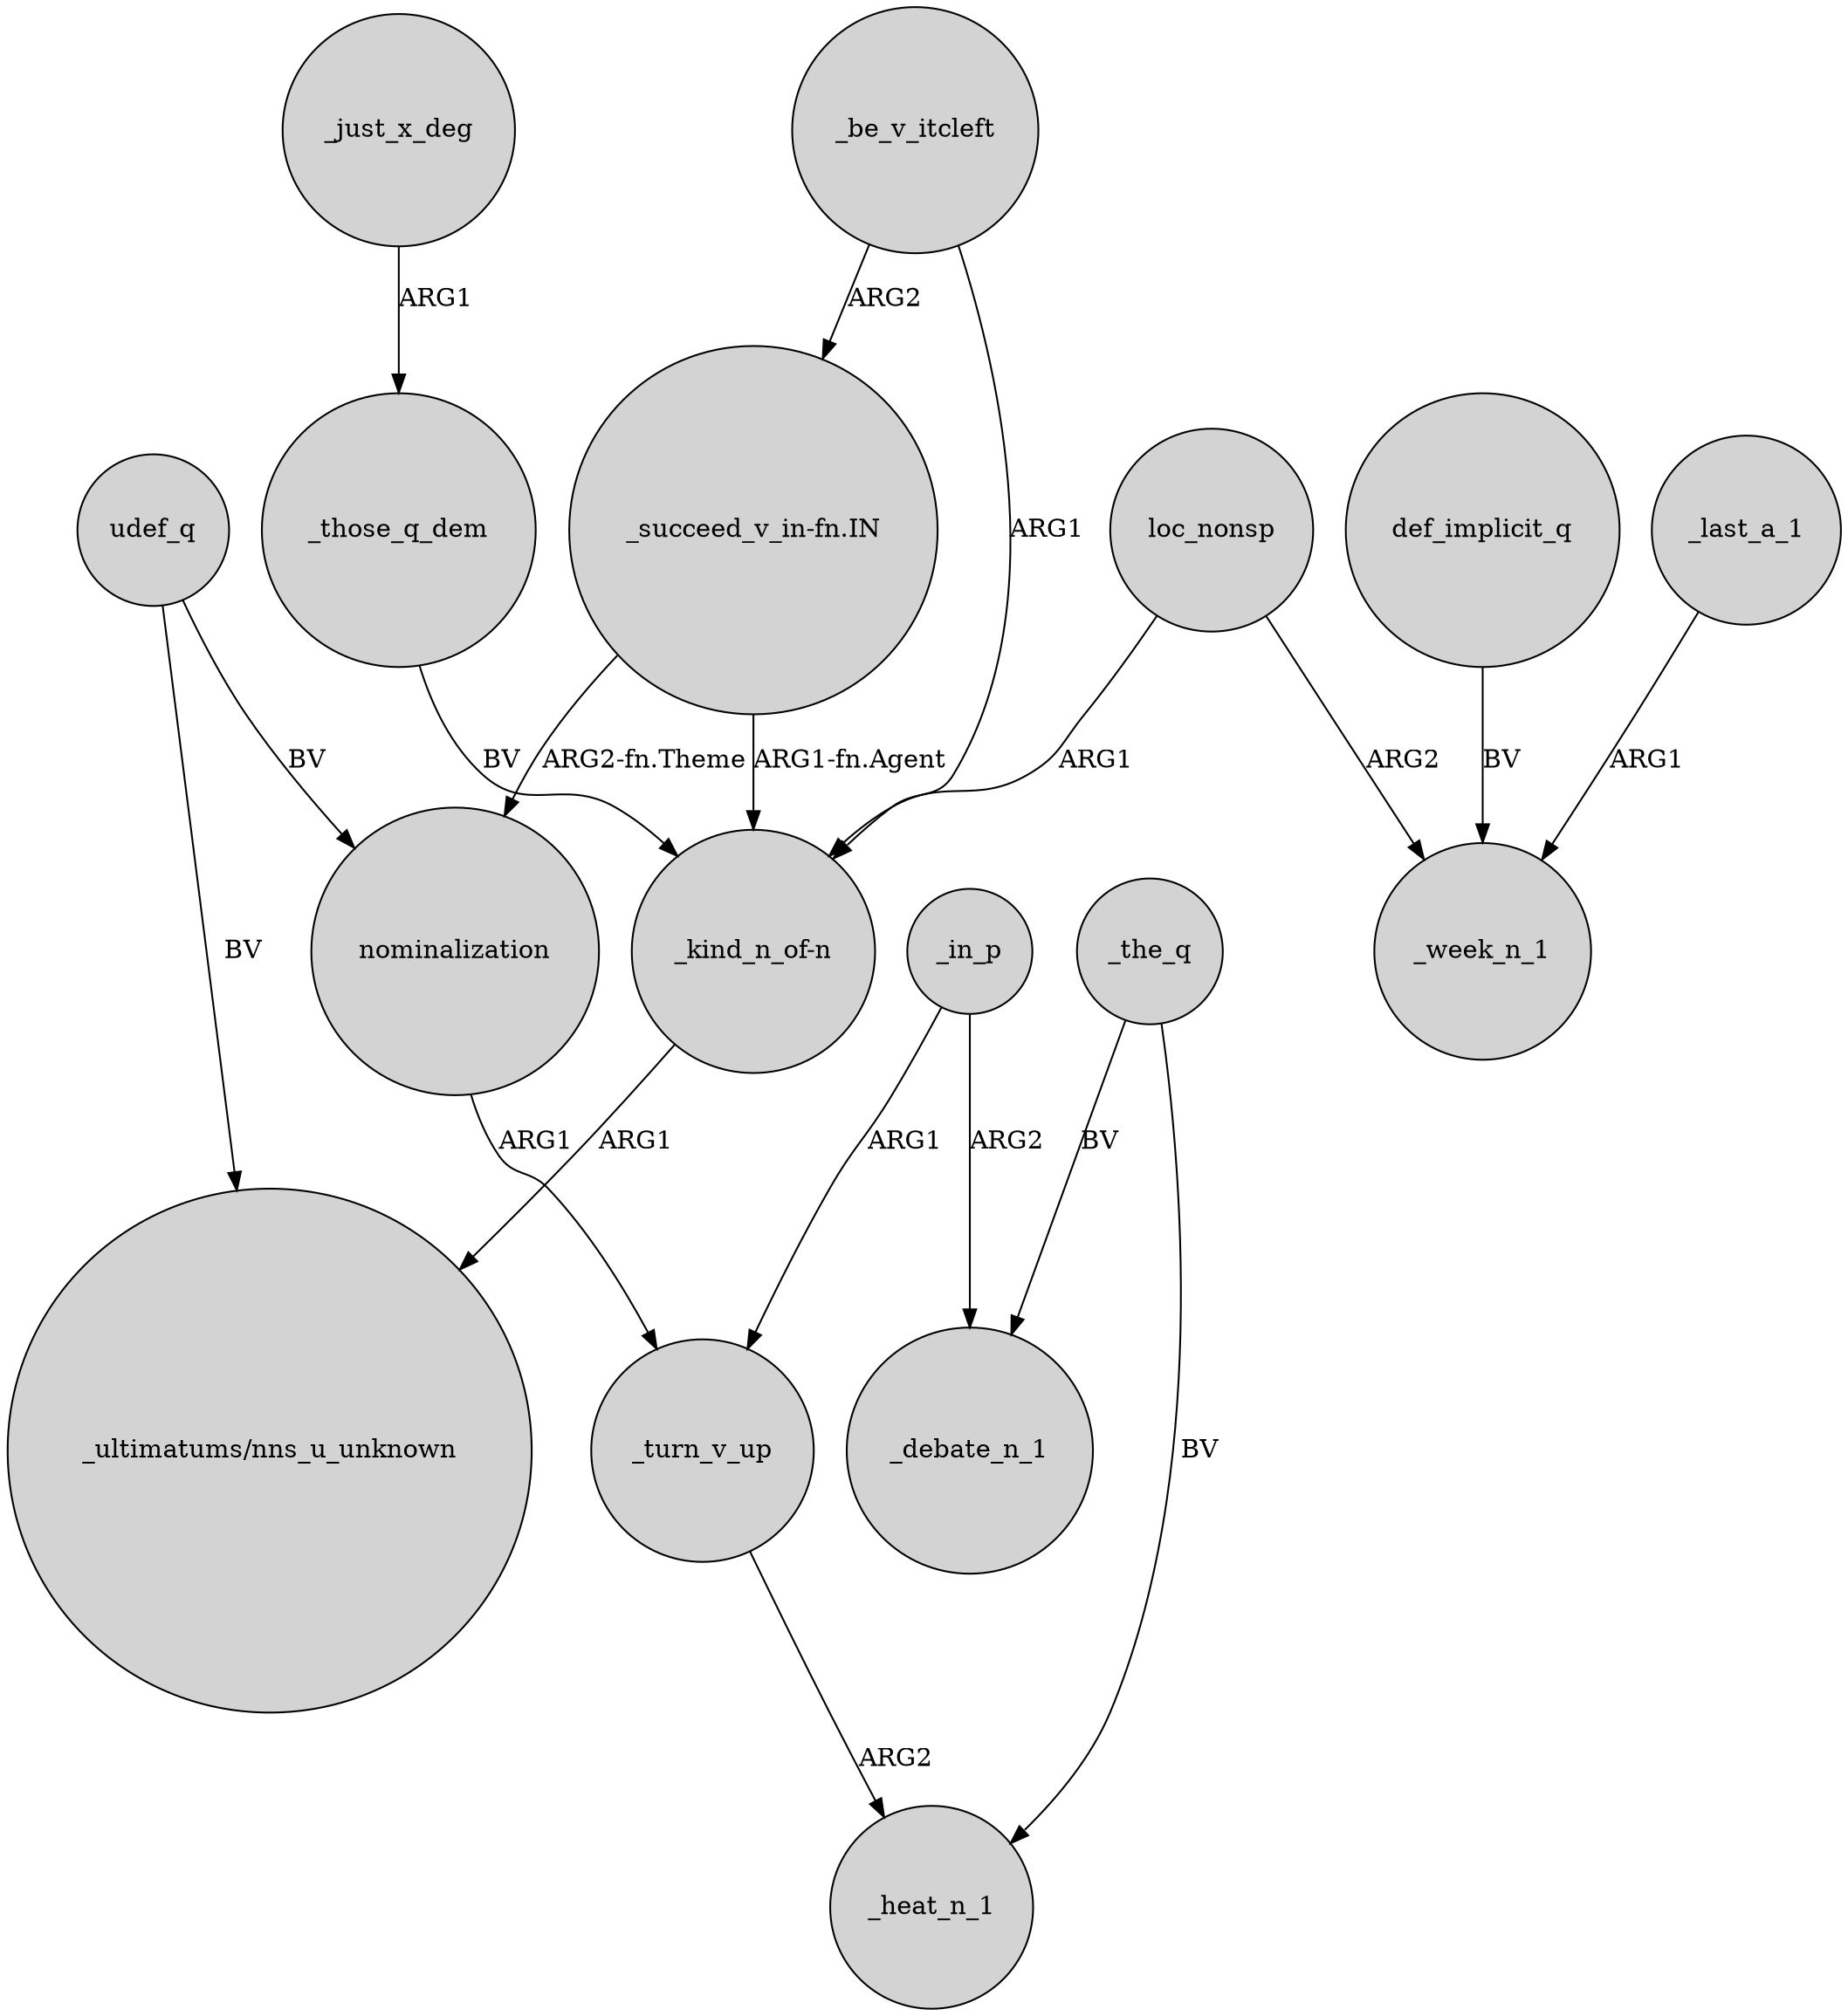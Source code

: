 digraph {
	node [shape=circle style=filled]
	_turn_v_up -> _heat_n_1 [label=ARG2]
	_just_x_deg -> _those_q_dem [label=ARG1]
	loc_nonsp -> "_kind_n_of-n" [label=ARG1]
	def_implicit_q -> _week_n_1 [label=BV]
	_be_v_itcleft -> "_kind_n_of-n" [label=ARG1]
	_in_p -> _turn_v_up [label=ARG1]
	_the_q -> _heat_n_1 [label=BV]
	_in_p -> _debate_n_1 [label=ARG2]
	_be_v_itcleft -> "_succeed_v_in-fn.IN" [label=ARG2]
	loc_nonsp -> _week_n_1 [label=ARG2]
	"_succeed_v_in-fn.IN" -> nominalization [label="ARG2-fn.Theme"]
	_the_q -> _debate_n_1 [label=BV]
	"_succeed_v_in-fn.IN" -> "_kind_n_of-n" [label="ARG1-fn.Agent"]
	_last_a_1 -> _week_n_1 [label=ARG1]
	udef_q -> "_ultimatums/nns_u_unknown" [label=BV]
	nominalization -> _turn_v_up [label=ARG1]
	udef_q -> nominalization [label=BV]
	"_kind_n_of-n" -> "_ultimatums/nns_u_unknown" [label=ARG1]
	_those_q_dem -> "_kind_n_of-n" [label=BV]
}
